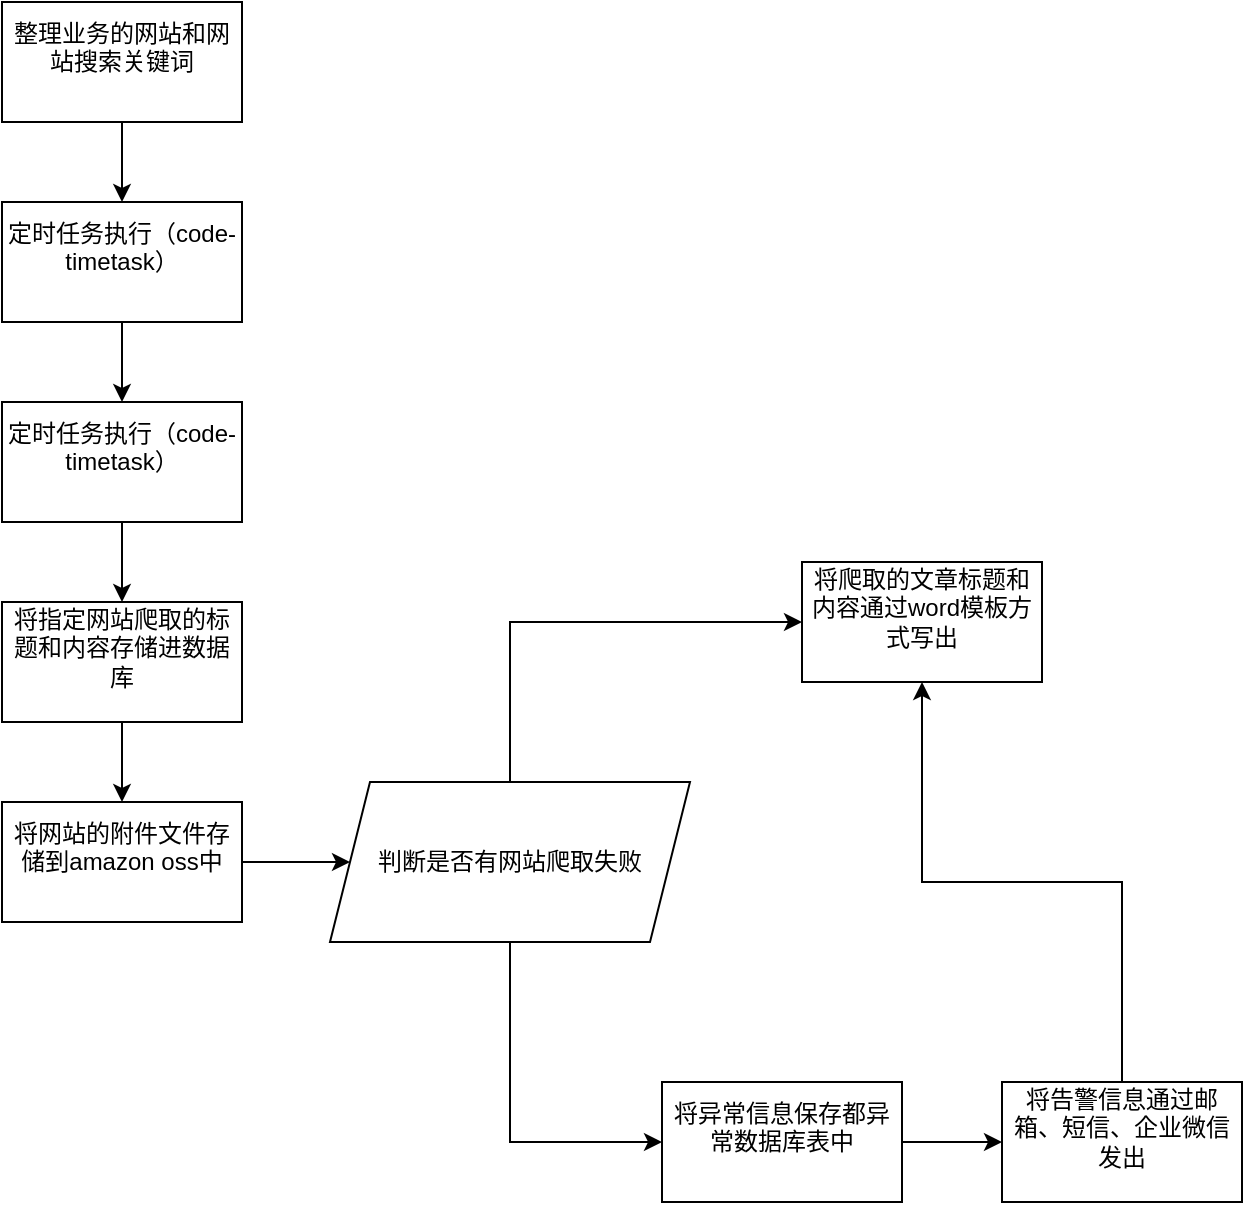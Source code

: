 <mxfile version="20.6.2" type="github">
  <diagram id="LaVcLcpxrj1Tvqvn4KNz" name="第 1 页">
    <mxGraphModel dx="1422" dy="762" grid="1" gridSize="10" guides="1" tooltips="1" connect="1" arrows="1" fold="1" page="1" pageScale="1" pageWidth="827" pageHeight="1169" math="0" shadow="0">
      <root>
        <mxCell id="0" />
        <mxCell id="1" parent="0" />
        <mxCell id="k98yIAPE-ExA4cILHq8d-8" style="edgeStyle=orthogonalEdgeStyle;rounded=0;orthogonalLoop=1;jettySize=auto;html=1;exitX=0.5;exitY=1;exitDx=0;exitDy=0;entryX=0.5;entryY=0;entryDx=0;entryDy=0;" edge="1" parent="1" source="k98yIAPE-ExA4cILHq8d-1" target="k98yIAPE-ExA4cILHq8d-2">
          <mxGeometry relative="1" as="geometry" />
        </mxCell>
        <mxCell id="k98yIAPE-ExA4cILHq8d-1" value="&lt;div&gt;整理业务的网站和网站搜索关键词&lt;/div&gt;&lt;div&gt;&lt;br&gt;&lt;/div&gt;" style="rounded=0;whiteSpace=wrap;html=1;" vertex="1" parent="1">
          <mxGeometry x="70" y="40" width="120" height="60" as="geometry" />
        </mxCell>
        <mxCell id="k98yIAPE-ExA4cILHq8d-9" style="edgeStyle=orthogonalEdgeStyle;rounded=0;orthogonalLoop=1;jettySize=auto;html=1;exitX=0.5;exitY=1;exitDx=0;exitDy=0;entryX=0.5;entryY=0;entryDx=0;entryDy=0;" edge="1" parent="1" source="k98yIAPE-ExA4cILHq8d-2" target="k98yIAPE-ExA4cILHq8d-3">
          <mxGeometry relative="1" as="geometry" />
        </mxCell>
        <mxCell id="k98yIAPE-ExA4cILHq8d-2" value="&lt;div&gt;定时任务执行（code-timetask）&lt;/div&gt;&lt;div&gt;&lt;br&gt;&lt;/div&gt;" style="rounded=0;whiteSpace=wrap;html=1;" vertex="1" parent="1">
          <mxGeometry x="70" y="140" width="120" height="60" as="geometry" />
        </mxCell>
        <mxCell id="k98yIAPE-ExA4cILHq8d-10" style="edgeStyle=orthogonalEdgeStyle;rounded=0;orthogonalLoop=1;jettySize=auto;html=1;exitX=0.5;exitY=1;exitDx=0;exitDy=0;entryX=0.5;entryY=0;entryDx=0;entryDy=0;" edge="1" parent="1" source="k98yIAPE-ExA4cILHq8d-3" target="k98yIAPE-ExA4cILHq8d-4">
          <mxGeometry relative="1" as="geometry" />
        </mxCell>
        <mxCell id="k98yIAPE-ExA4cILHq8d-3" value="&lt;div&gt;定时任务执行（code-timetask）&lt;/div&gt;&lt;div&gt;&lt;br&gt;&lt;/div&gt;" style="rounded=0;whiteSpace=wrap;html=1;" vertex="1" parent="1">
          <mxGeometry x="70" y="240" width="120" height="60" as="geometry" />
        </mxCell>
        <mxCell id="k98yIAPE-ExA4cILHq8d-11" style="edgeStyle=orthogonalEdgeStyle;rounded=0;orthogonalLoop=1;jettySize=auto;html=1;exitX=0.5;exitY=1;exitDx=0;exitDy=0;entryX=0.5;entryY=0;entryDx=0;entryDy=0;" edge="1" parent="1" source="k98yIAPE-ExA4cILHq8d-4" target="k98yIAPE-ExA4cILHq8d-5">
          <mxGeometry relative="1" as="geometry" />
        </mxCell>
        <mxCell id="k98yIAPE-ExA4cILHq8d-4" value="&lt;div&gt;将指定网站爬取的标题和内容存储进数据库&lt;/div&gt;&lt;div&gt;&lt;br&gt;&lt;/div&gt;" style="rounded=0;whiteSpace=wrap;html=1;" vertex="1" parent="1">
          <mxGeometry x="70" y="340" width="120" height="60" as="geometry" />
        </mxCell>
        <mxCell id="k98yIAPE-ExA4cILHq8d-12" style="edgeStyle=orthogonalEdgeStyle;rounded=0;orthogonalLoop=1;jettySize=auto;html=1;exitX=1;exitY=0.5;exitDx=0;exitDy=0;entryX=0;entryY=0.5;entryDx=0;entryDy=0;" edge="1" parent="1" source="k98yIAPE-ExA4cILHq8d-5" target="k98yIAPE-ExA4cILHq8d-6">
          <mxGeometry relative="1" as="geometry" />
        </mxCell>
        <mxCell id="k98yIAPE-ExA4cILHq8d-5" value="&lt;div&gt;将网站的附件文件存储到amazon oss中&lt;/div&gt;&lt;div&gt;&lt;br&gt;&lt;/div&gt;" style="rounded=0;whiteSpace=wrap;html=1;" vertex="1" parent="1">
          <mxGeometry x="70" y="440" width="120" height="60" as="geometry" />
        </mxCell>
        <mxCell id="k98yIAPE-ExA4cILHq8d-16" style="edgeStyle=orthogonalEdgeStyle;rounded=0;orthogonalLoop=1;jettySize=auto;html=1;exitX=0.5;exitY=0;exitDx=0;exitDy=0;entryX=0;entryY=0.5;entryDx=0;entryDy=0;" edge="1" parent="1" source="k98yIAPE-ExA4cILHq8d-6" target="k98yIAPE-ExA4cILHq8d-14">
          <mxGeometry relative="1" as="geometry" />
        </mxCell>
        <mxCell id="k98yIAPE-ExA4cILHq8d-19" style="edgeStyle=orthogonalEdgeStyle;rounded=0;orthogonalLoop=1;jettySize=auto;html=1;entryX=0;entryY=0.5;entryDx=0;entryDy=0;" edge="1" parent="1" source="k98yIAPE-ExA4cILHq8d-6" target="k98yIAPE-ExA4cILHq8d-13">
          <mxGeometry relative="1" as="geometry" />
        </mxCell>
        <mxCell id="k98yIAPE-ExA4cILHq8d-6" value="判断是否有网站爬取失败" style="shape=parallelogram;perimeter=parallelogramPerimeter;whiteSpace=wrap;html=1;fixedSize=1;" vertex="1" parent="1">
          <mxGeometry x="234" y="430" width="180" height="80" as="geometry" />
        </mxCell>
        <mxCell id="k98yIAPE-ExA4cILHq8d-22" style="edgeStyle=orthogonalEdgeStyle;rounded=0;orthogonalLoop=1;jettySize=auto;html=1;exitX=1;exitY=0.5;exitDx=0;exitDy=0;entryX=0;entryY=0.5;entryDx=0;entryDy=0;" edge="1" parent="1" source="k98yIAPE-ExA4cILHq8d-13" target="k98yIAPE-ExA4cILHq8d-20">
          <mxGeometry relative="1" as="geometry" />
        </mxCell>
        <mxCell id="k98yIAPE-ExA4cILHq8d-13" value="&lt;div&gt;将异常信息保存都异常数据库表中&lt;/div&gt;&lt;div&gt;&lt;br&gt;&lt;/div&gt;" style="rounded=0;whiteSpace=wrap;html=1;" vertex="1" parent="1">
          <mxGeometry x="400" y="580" width="120" height="60" as="geometry" />
        </mxCell>
        <mxCell id="k98yIAPE-ExA4cILHq8d-14" value="&lt;div&gt;将爬取的文章标题和内容通过word模板方式写出&lt;/div&gt;&lt;div&gt;&lt;br&gt;&lt;/div&gt;" style="rounded=0;whiteSpace=wrap;html=1;" vertex="1" parent="1">
          <mxGeometry x="470" y="320" width="120" height="60" as="geometry" />
        </mxCell>
        <mxCell id="k98yIAPE-ExA4cILHq8d-23" style="edgeStyle=orthogonalEdgeStyle;rounded=0;orthogonalLoop=1;jettySize=auto;html=1;exitX=0.5;exitY=0;exitDx=0;exitDy=0;entryX=0.5;entryY=1;entryDx=0;entryDy=0;" edge="1" parent="1" source="k98yIAPE-ExA4cILHq8d-20" target="k98yIAPE-ExA4cILHq8d-14">
          <mxGeometry relative="1" as="geometry" />
        </mxCell>
        <mxCell id="k98yIAPE-ExA4cILHq8d-20" value="&lt;div&gt;将告警信息通过邮箱、短信、企业微信发出&lt;/div&gt;&lt;div&gt;&lt;br&gt;&lt;/div&gt;" style="rounded=0;whiteSpace=wrap;html=1;" vertex="1" parent="1">
          <mxGeometry x="570" y="580" width="120" height="60" as="geometry" />
        </mxCell>
      </root>
    </mxGraphModel>
  </diagram>
</mxfile>
